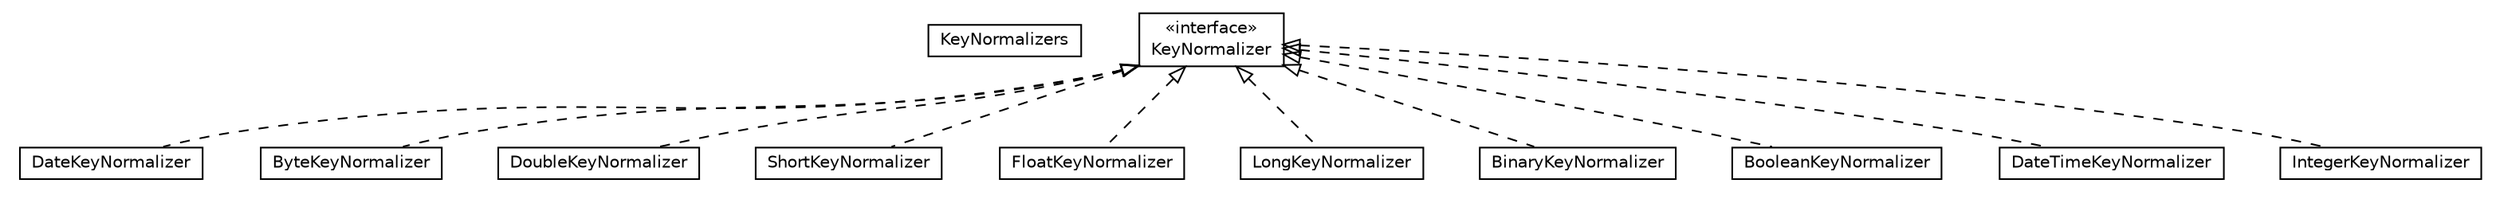#!/usr/local/bin/dot
#
# Class diagram 
# Generated by UMLGraph version R5_6-24-gf6e263 (http://www.umlgraph.org/)
#

digraph G {
	edge [fontname="Helvetica",fontsize=10,labelfontname="Helvetica",labelfontsize=10];
	node [fontname="Helvetica",fontsize=10,shape=plaintext];
	nodesep=0.25;
	ranksep=0.5;
	// com.orientechnologies.orient.core.storage.index.nkbtree.normalizers.KeyNormalizers
	c398995 [label=<<table title="com.orientechnologies.orient.core.storage.index.nkbtree.normalizers.KeyNormalizers" border="0" cellborder="1" cellspacing="0" cellpadding="2" port="p" href="./KeyNormalizers.html">
		<tr><td><table border="0" cellspacing="0" cellpadding="1">
<tr><td align="center" balign="center"> KeyNormalizers </td></tr>
		</table></td></tr>
		</table>>, URL="./KeyNormalizers.html", fontname="Helvetica", fontcolor="black", fontsize=10.0];
	// com.orientechnologies.orient.core.storage.index.nkbtree.normalizers.DateKeyNormalizer
	c398996 [label=<<table title="com.orientechnologies.orient.core.storage.index.nkbtree.normalizers.DateKeyNormalizer" border="0" cellborder="1" cellspacing="0" cellpadding="2" port="p" href="./DateKeyNormalizer.html">
		<tr><td><table border="0" cellspacing="0" cellpadding="1">
<tr><td align="center" balign="center"> DateKeyNormalizer </td></tr>
		</table></td></tr>
		</table>>, URL="./DateKeyNormalizer.html", fontname="Helvetica", fontcolor="black", fontsize=10.0];
	// com.orientechnologies.orient.core.storage.index.nkbtree.normalizers.ByteKeyNormalizer
	c398997 [label=<<table title="com.orientechnologies.orient.core.storage.index.nkbtree.normalizers.ByteKeyNormalizer" border="0" cellborder="1" cellspacing="0" cellpadding="2" port="p" href="./ByteKeyNormalizer.html">
		<tr><td><table border="0" cellspacing="0" cellpadding="1">
<tr><td align="center" balign="center"> ByteKeyNormalizer </td></tr>
		</table></td></tr>
		</table>>, URL="./ByteKeyNormalizer.html", fontname="Helvetica", fontcolor="black", fontsize=10.0];
	// com.orientechnologies.orient.core.storage.index.nkbtree.normalizers.DoubleKeyNormalizer
	c398998 [label=<<table title="com.orientechnologies.orient.core.storage.index.nkbtree.normalizers.DoubleKeyNormalizer" border="0" cellborder="1" cellspacing="0" cellpadding="2" port="p" href="./DoubleKeyNormalizer.html">
		<tr><td><table border="0" cellspacing="0" cellpadding="1">
<tr><td align="center" balign="center"> DoubleKeyNormalizer </td></tr>
		</table></td></tr>
		</table>>, URL="./DoubleKeyNormalizer.html", fontname="Helvetica", fontcolor="black", fontsize=10.0];
	// com.orientechnologies.orient.core.storage.index.nkbtree.normalizers.ShortKeyNormalizer
	c398999 [label=<<table title="com.orientechnologies.orient.core.storage.index.nkbtree.normalizers.ShortKeyNormalizer" border="0" cellborder="1" cellspacing="0" cellpadding="2" port="p" href="./ShortKeyNormalizer.html">
		<tr><td><table border="0" cellspacing="0" cellpadding="1">
<tr><td align="center" balign="center"> ShortKeyNormalizer </td></tr>
		</table></td></tr>
		</table>>, URL="./ShortKeyNormalizer.html", fontname="Helvetica", fontcolor="black", fontsize=10.0];
	// com.orientechnologies.orient.core.storage.index.nkbtree.normalizers.FloatKeyNormalizer
	c399000 [label=<<table title="com.orientechnologies.orient.core.storage.index.nkbtree.normalizers.FloatKeyNormalizer" border="0" cellborder="1" cellspacing="0" cellpadding="2" port="p" href="./FloatKeyNormalizer.html">
		<tr><td><table border="0" cellspacing="0" cellpadding="1">
<tr><td align="center" balign="center"> FloatKeyNormalizer </td></tr>
		</table></td></tr>
		</table>>, URL="./FloatKeyNormalizer.html", fontname="Helvetica", fontcolor="black", fontsize=10.0];
	// com.orientechnologies.orient.core.storage.index.nkbtree.normalizers.KeyNormalizer
	c399001 [label=<<table title="com.orientechnologies.orient.core.storage.index.nkbtree.normalizers.KeyNormalizer" border="0" cellborder="1" cellspacing="0" cellpadding="2" port="p" href="./KeyNormalizer.html">
		<tr><td><table border="0" cellspacing="0" cellpadding="1">
<tr><td align="center" balign="center"> &#171;interface&#187; </td></tr>
<tr><td align="center" balign="center"> KeyNormalizer </td></tr>
		</table></td></tr>
		</table>>, URL="./KeyNormalizer.html", fontname="Helvetica", fontcolor="black", fontsize=10.0];
	// com.orientechnologies.orient.core.storage.index.nkbtree.normalizers.LongKeyNormalizer
	c399002 [label=<<table title="com.orientechnologies.orient.core.storage.index.nkbtree.normalizers.LongKeyNormalizer" border="0" cellborder="1" cellspacing="0" cellpadding="2" port="p" href="./LongKeyNormalizer.html">
		<tr><td><table border="0" cellspacing="0" cellpadding="1">
<tr><td align="center" balign="center"> LongKeyNormalizer </td></tr>
		</table></td></tr>
		</table>>, URL="./LongKeyNormalizer.html", fontname="Helvetica", fontcolor="black", fontsize=10.0];
	// com.orientechnologies.orient.core.storage.index.nkbtree.normalizers.BinaryKeyNormalizer
	c399003 [label=<<table title="com.orientechnologies.orient.core.storage.index.nkbtree.normalizers.BinaryKeyNormalizer" border="0" cellborder="1" cellspacing="0" cellpadding="2" port="p" href="./BinaryKeyNormalizer.html">
		<tr><td><table border="0" cellspacing="0" cellpadding="1">
<tr><td align="center" balign="center"> BinaryKeyNormalizer </td></tr>
		</table></td></tr>
		</table>>, URL="./BinaryKeyNormalizer.html", fontname="Helvetica", fontcolor="black", fontsize=10.0];
	// com.orientechnologies.orient.core.storage.index.nkbtree.normalizers.BooleanKeyNormalizer
	c399004 [label=<<table title="com.orientechnologies.orient.core.storage.index.nkbtree.normalizers.BooleanKeyNormalizer" border="0" cellborder="1" cellspacing="0" cellpadding="2" port="p" href="./BooleanKeyNormalizer.html">
		<tr><td><table border="0" cellspacing="0" cellpadding="1">
<tr><td align="center" balign="center"> BooleanKeyNormalizer </td></tr>
		</table></td></tr>
		</table>>, URL="./BooleanKeyNormalizer.html", fontname="Helvetica", fontcolor="black", fontsize=10.0];
	// com.orientechnologies.orient.core.storage.index.nkbtree.normalizers.DateTimeKeyNormalizer
	c399005 [label=<<table title="com.orientechnologies.orient.core.storage.index.nkbtree.normalizers.DateTimeKeyNormalizer" border="0" cellborder="1" cellspacing="0" cellpadding="2" port="p" href="./DateTimeKeyNormalizer.html">
		<tr><td><table border="0" cellspacing="0" cellpadding="1">
<tr><td align="center" balign="center"> DateTimeKeyNormalizer </td></tr>
		</table></td></tr>
		</table>>, URL="./DateTimeKeyNormalizer.html", fontname="Helvetica", fontcolor="black", fontsize=10.0];
	// com.orientechnologies.orient.core.storage.index.nkbtree.normalizers.IntegerKeyNormalizer
	c399006 [label=<<table title="com.orientechnologies.orient.core.storage.index.nkbtree.normalizers.IntegerKeyNormalizer" border="0" cellborder="1" cellspacing="0" cellpadding="2" port="p" href="./IntegerKeyNormalizer.html">
		<tr><td><table border="0" cellspacing="0" cellpadding="1">
<tr><td align="center" balign="center"> IntegerKeyNormalizer </td></tr>
		</table></td></tr>
		</table>>, URL="./IntegerKeyNormalizer.html", fontname="Helvetica", fontcolor="black", fontsize=10.0];
	//com.orientechnologies.orient.core.storage.index.nkbtree.normalizers.DateKeyNormalizer implements com.orientechnologies.orient.core.storage.index.nkbtree.normalizers.KeyNormalizer
	c399001:p -> c398996:p [dir=back,arrowtail=empty,style=dashed];
	//com.orientechnologies.orient.core.storage.index.nkbtree.normalizers.ByteKeyNormalizer implements com.orientechnologies.orient.core.storage.index.nkbtree.normalizers.KeyNormalizer
	c399001:p -> c398997:p [dir=back,arrowtail=empty,style=dashed];
	//com.orientechnologies.orient.core.storage.index.nkbtree.normalizers.DoubleKeyNormalizer implements com.orientechnologies.orient.core.storage.index.nkbtree.normalizers.KeyNormalizer
	c399001:p -> c398998:p [dir=back,arrowtail=empty,style=dashed];
	//com.orientechnologies.orient.core.storage.index.nkbtree.normalizers.ShortKeyNormalizer implements com.orientechnologies.orient.core.storage.index.nkbtree.normalizers.KeyNormalizer
	c399001:p -> c398999:p [dir=back,arrowtail=empty,style=dashed];
	//com.orientechnologies.orient.core.storage.index.nkbtree.normalizers.FloatKeyNormalizer implements com.orientechnologies.orient.core.storage.index.nkbtree.normalizers.KeyNormalizer
	c399001:p -> c399000:p [dir=back,arrowtail=empty,style=dashed];
	//com.orientechnologies.orient.core.storage.index.nkbtree.normalizers.LongKeyNormalizer implements com.orientechnologies.orient.core.storage.index.nkbtree.normalizers.KeyNormalizer
	c399001:p -> c399002:p [dir=back,arrowtail=empty,style=dashed];
	//com.orientechnologies.orient.core.storage.index.nkbtree.normalizers.BinaryKeyNormalizer implements com.orientechnologies.orient.core.storage.index.nkbtree.normalizers.KeyNormalizer
	c399001:p -> c399003:p [dir=back,arrowtail=empty,style=dashed];
	//com.orientechnologies.orient.core.storage.index.nkbtree.normalizers.BooleanKeyNormalizer implements com.orientechnologies.orient.core.storage.index.nkbtree.normalizers.KeyNormalizer
	c399001:p -> c399004:p [dir=back,arrowtail=empty,style=dashed];
	//com.orientechnologies.orient.core.storage.index.nkbtree.normalizers.DateTimeKeyNormalizer implements com.orientechnologies.orient.core.storage.index.nkbtree.normalizers.KeyNormalizer
	c399001:p -> c399005:p [dir=back,arrowtail=empty,style=dashed];
	//com.orientechnologies.orient.core.storage.index.nkbtree.normalizers.IntegerKeyNormalizer implements com.orientechnologies.orient.core.storage.index.nkbtree.normalizers.KeyNormalizer
	c399001:p -> c399006:p [dir=back,arrowtail=empty,style=dashed];
}

